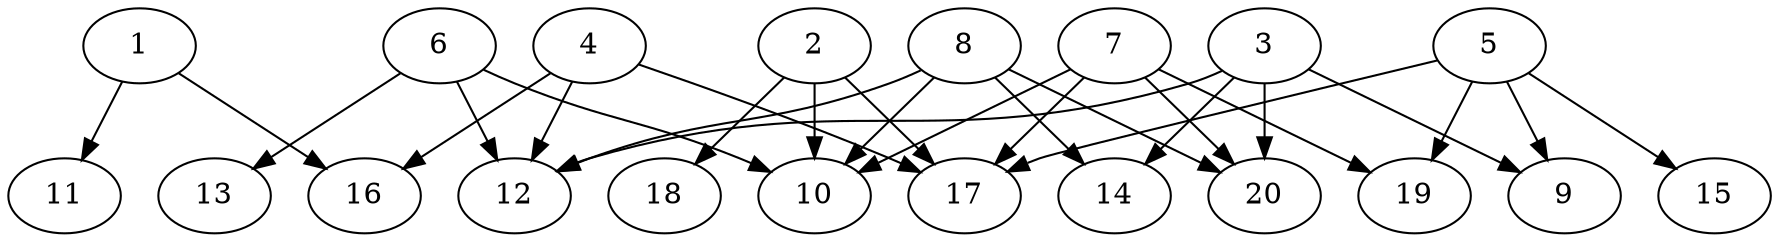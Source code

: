 // DAG automatically generated by daggen at Wed Jul 24 21:26:16 2019
// ./daggen --dot -n 20 --ccr 0.4 --fat 0.8 --regular 0.5 --density 0.5 --mindata 5242880 --maxdata 52428800 
digraph G {
  1 [size="78689280", alpha="0.17", expect_size="31475712"] 
  1 -> 11 [size ="31475712"]
  1 -> 16 [size ="31475712"]
  2 [size="119907840", alpha="0.05", expect_size="47963136"] 
  2 -> 10 [size ="47963136"]
  2 -> 17 [size ="47963136"]
  2 -> 18 [size ="47963136"]
  3 [size="28014080", alpha="0.18", expect_size="11205632"] 
  3 -> 9 [size ="11205632"]
  3 -> 12 [size ="11205632"]
  3 -> 14 [size ="11205632"]
  3 -> 20 [size ="11205632"]
  4 [size="35115520", alpha="0.00", expect_size="14046208"] 
  4 -> 12 [size ="14046208"]
  4 -> 16 [size ="14046208"]
  4 -> 17 [size ="14046208"]
  5 [size="19906560", alpha="0.09", expect_size="7962624"] 
  5 -> 9 [size ="7962624"]
  5 -> 15 [size ="7962624"]
  5 -> 17 [size ="7962624"]
  5 -> 19 [size ="7962624"]
  6 [size="94876160", alpha="0.10", expect_size="37950464"] 
  6 -> 10 [size ="37950464"]
  6 -> 12 [size ="37950464"]
  6 -> 13 [size ="37950464"]
  7 [size="83681280", alpha="0.03", expect_size="33472512"] 
  7 -> 10 [size ="33472512"]
  7 -> 17 [size ="33472512"]
  7 -> 19 [size ="33472512"]
  7 -> 20 [size ="33472512"]
  8 [size="16268800", alpha="0.13", expect_size="6507520"] 
  8 -> 10 [size ="6507520"]
  8 -> 12 [size ="6507520"]
  8 -> 14 [size ="6507520"]
  8 -> 20 [size ="6507520"]
  9 [size="69798400", alpha="0.11", expect_size="27919360"] 
  10 [size="66470400", alpha="0.18", expect_size="26588160"] 
  11 [size="38968320", alpha="0.02", expect_size="15587328"] 
  12 [size="22272000", alpha="0.20", expect_size="8908800"] 
  13 [size="52858880", alpha="0.03", expect_size="21143552"] 
  14 [size="38305280", alpha="0.20", expect_size="15322112"] 
  15 [size="38320640", alpha="0.06", expect_size="15328256"] 
  16 [size="88622080", alpha="0.19", expect_size="35448832"] 
  17 [size="31595520", alpha="0.19", expect_size="12638208"] 
  18 [size="47685120", alpha="0.20", expect_size="19074048"] 
  19 [size="125616640", alpha="0.01", expect_size="50246656"] 
  20 [size="74001920", alpha="0.02", expect_size="29600768"] 
}
